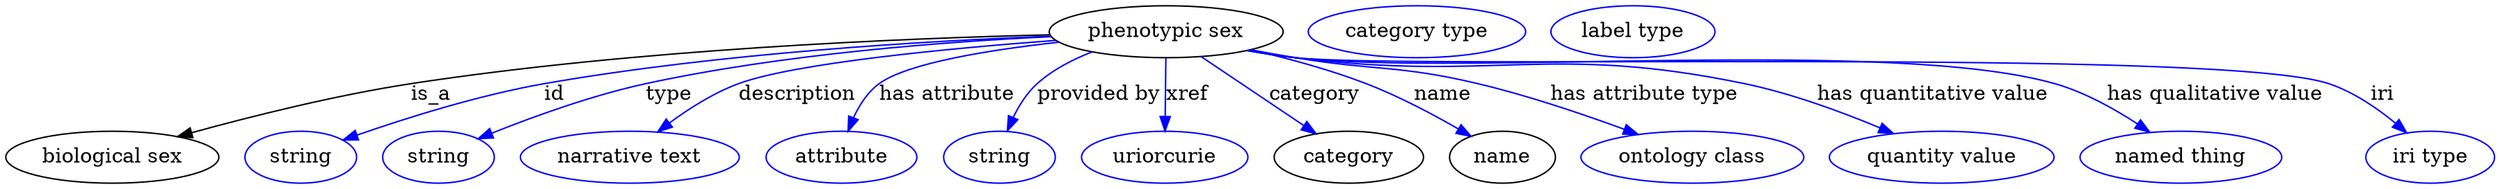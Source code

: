 digraph {
	graph [bb="0,0,1714.6,123"];
	node [label="\N"];
	"phenotypic sex"	[height=0.5,
		label="phenotypic sex",
		pos="798.44,105",
		width=2.2387];
	"biological sex"	[height=0.5,
		pos="73.443,18",
		width=2.0401];
	"phenotypic sex" -> "biological sex"	[label=is_a,
		lp="293.44,61.5",
		pos="e,118.41,32.268 718.4,102.83 616.06,100.37 433.64,92.734 279.44,69 227.53,61.009 169.47,46.386 128.25,35.01"];
	id	[color=blue,
		height=0.5,
		label=string,
		pos="203.44,18",
		width=1.0652];
	"phenotypic sex" -> id	[color=blue,
		label=id,
		lp="378.44,61.5",
		pos="e,232.39,29.825 718.78,101.91 632.59,98.61 491.38,90.215 371.44,69 326.03,60.968 275.52,44.924 241.85,33.169",
		style=solid];
	type	[color=blue,
		height=0.5,
		label=string,
		pos="298.44,18",
		width=1.0652];
	"phenotypic sex" -> type	[color=blue,
		label=type,
		lp="456.44,61.5",
		pos="e,325.62,30.794 719.02,101.69 645.9,98.288 534.81,89.858 440.44,69 403.69,60.876 363.35,46.068 335.09,34.668",
		style=solid];
	description	[color=blue,
		height=0.5,
		label="narrative text",
		pos="430.44,18",
		width=2.0943];
	"phenotypic sex" -> description	[color=blue,
		label=description,
		lp="543.94,61.5",
		pos="e,449.13,35.594 722.09,99.098 648.31,93.616 542.19,83.554 503.44,69 486.81,62.752 470.31,51.943 457.21,41.97",
		style=solid];
	"has attribute"	[color=blue,
		height=0.5,
		label=attribute,
		pos="575.44,18",
		width=1.4443];
	"phenotypic sex" -> "has attribute"	[color=blue,
		label="has attribute",
		lp="647.44,61.5",
		pos="e,579.64,35.971 724.36,97.842 676.59,92.581 619.89,83.509 600.44,69 592.64,63.181 587.12,54.25 583.28,45.537",
		style=solid];
	"provided by"	[color=blue,
		height=0.5,
		label=string,
		pos="683.44,18",
		width=1.0652];
	"phenotypic sex" -> "provided by"	[color=blue,
		label="provided by",
		lp="751.94,61.5",
		pos="e,688.89,36.267 747.33,91.015 733.9,85.803 720.18,78.665 709.44,69 702.36,62.627 696.91,53.869 692.87,45.463",
		style=solid];
	xref	[color=blue,
		height=0.5,
		label=uriorcurie,
		pos="797.44,18",
		width=1.5887];
	"phenotypic sex" -> xref	[color=blue,
		label=xref,
		lp="812.94,61.5",
		pos="e,797.65,36.175 798.24,86.799 798.1,75.163 797.92,59.548 797.76,46.237",
		style=solid];
	category	[height=0.5,
		pos="924.44,18",
		width=1.4263];
	"phenotypic sex" -> category	[color=blue,
		label=category,
		lp="900.94,61.5",
		pos="e,901.81,34.27 822.44,87.812 842.61,74.205 871.58,54.664 893.49,39.881",
		style=solid];
	name	[height=0.5,
		pos="1030.4,18",
		width=1.011];
	"phenotypic sex" -> name	[color=blue,
		label=name,
		lp="989.44,61.5",
		pos="e,1008.7,32.48 856.82,92.471 881.77,86.708 910.97,78.841 936.44,69 958.47,60.492 981.92,48.026 999.88,37.671",
		style=solid];
	"has attribute type"	[color=blue,
		height=0.5,
		label="ontology class",
		pos="1161.4,18",
		width=2.1304];
	"phenotypic sex" -> "has attribute type"	[color=blue,
		label="has attribute type",
		lp="1128.4,61.5",
		pos="e,1124,33.794 856.78,92.452 866.99,90.548 877.51,88.657 887.44,87 943.24,77.691 958.41,82.108 1013.4,69 1047.9,60.785 1085.8,47.922 \
1114.6,37.3",
		style=solid];
	"has quantitative value"	[color=blue,
		height=0.5,
		label="quantity value",
		pos="1333.4,18",
		width=2.1484];
	"phenotypic sex" -> "has quantitative value"	[color=blue,
		label="has quantitative value",
		lp="1327.4,61.5",
		pos="e,1300.2,34.377 854.77,92.091 865.57,90.133 876.83,88.316 887.44,87 1024.4,70.017 1062.3,97.115 1197.4,69 1229.7,62.291 1264.5,49.367 \
1290.9,38.339",
		style=solid];
	"has qualitative value"	[color=blue,
		height=0.5,
		label="named thing",
		pos="1498.4,18",
		width=1.9318];
	"phenotypic sex" -> "has qualitative value"	[color=blue,
		label="has qualitative value",
		lp="1521.9,61.5",
		pos="e,1476.9,35.384 854.27,91.973 865.22,90 876.66,88.208 887.44,87 1003.2,74.031 1299.4,100.97 1411.4,69 1431.8,63.192 1452.4,51.634 \
1468.5,41.093",
		style=solid];
	iri	[color=blue,
		height=0.5,
		label="iri type",
		pos="1670.4,18",
		width=1.2277];
	"phenotypic sex" -> iri	[color=blue,
		label=iri,
		lp="1637.4,61.5",
		pos="e,1654.2,34.931 854.26,91.895 865.21,89.928 876.65,88.159 887.44,87 966.24,78.538 1525.3,94.135 1600.4,69 1617.4,63.327 1633.8,52.019 \
1646.5,41.589",
		style=solid];
	"named thing_category"	[color=blue,
		height=0.5,
		label="category type",
		pos="971.44,105",
		width=2.0762];
	attribute_name	[color=blue,
		height=0.5,
		label="label type",
		pos="1120.4,105",
		width=1.5707];
}
